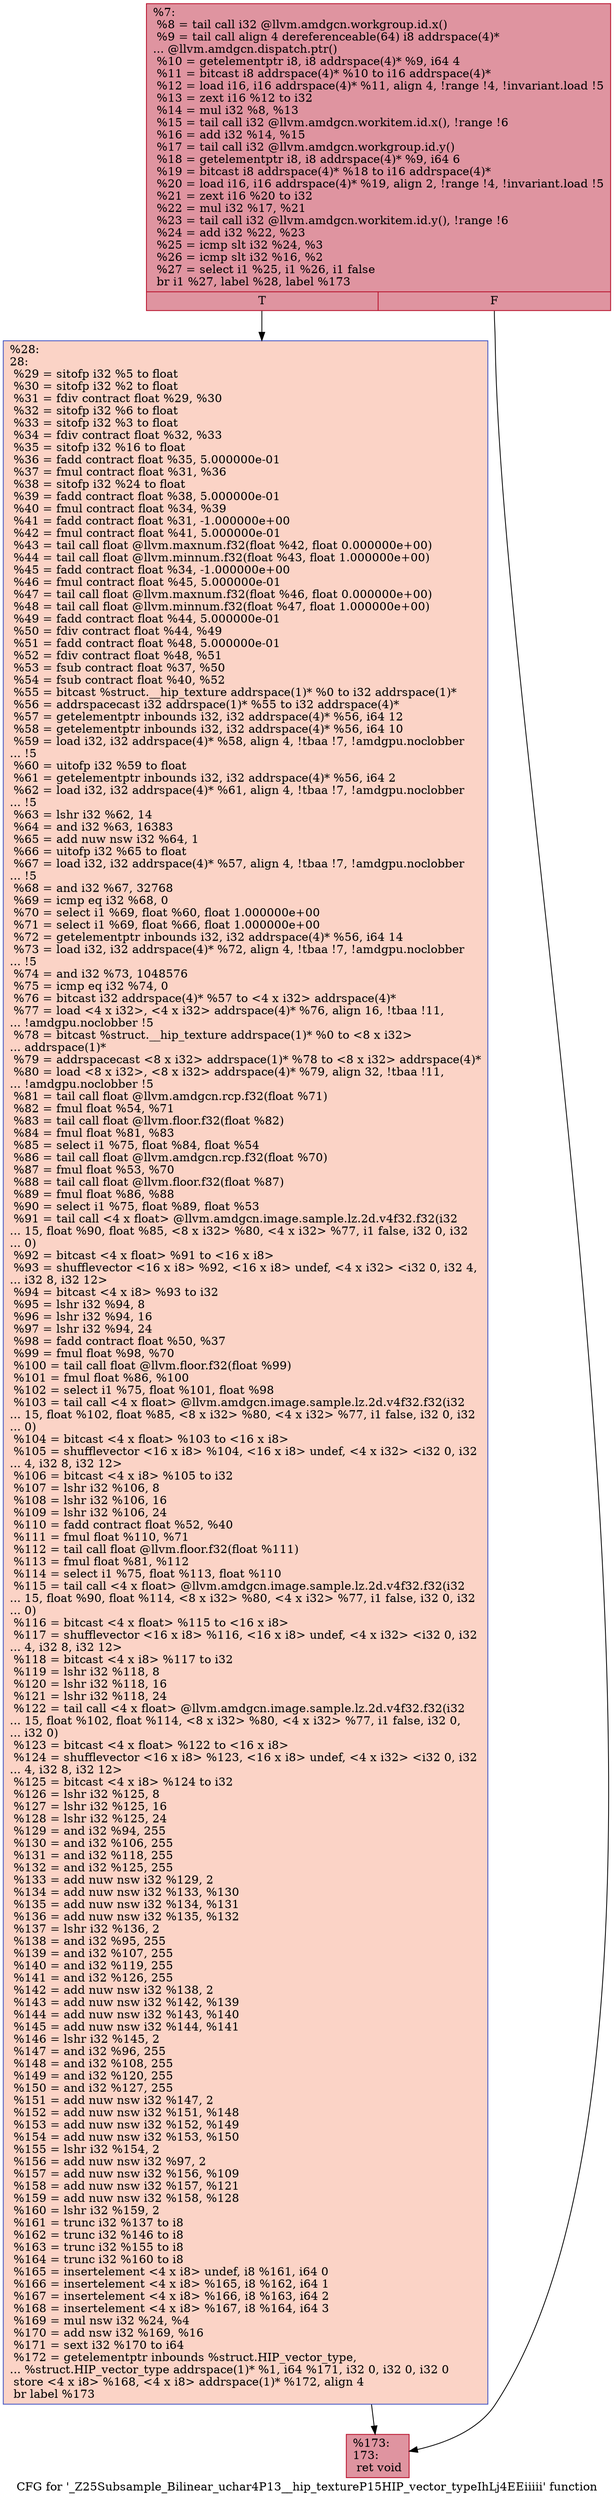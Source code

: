 digraph "CFG for '_Z25Subsample_Bilinear_uchar4P13__hip_textureP15HIP_vector_typeIhLj4EEiiiii' function" {
	label="CFG for '_Z25Subsample_Bilinear_uchar4P13__hip_textureP15HIP_vector_typeIhLj4EEiiiii' function";

	Node0x5c60ba0 [shape=record,color="#b70d28ff", style=filled, fillcolor="#b70d2870",label="{%7:\l  %8 = tail call i32 @llvm.amdgcn.workgroup.id.x()\l  %9 = tail call align 4 dereferenceable(64) i8 addrspace(4)*\l... @llvm.amdgcn.dispatch.ptr()\l  %10 = getelementptr i8, i8 addrspace(4)* %9, i64 4\l  %11 = bitcast i8 addrspace(4)* %10 to i16 addrspace(4)*\l  %12 = load i16, i16 addrspace(4)* %11, align 4, !range !4, !invariant.load !5\l  %13 = zext i16 %12 to i32\l  %14 = mul i32 %8, %13\l  %15 = tail call i32 @llvm.amdgcn.workitem.id.x(), !range !6\l  %16 = add i32 %14, %15\l  %17 = tail call i32 @llvm.amdgcn.workgroup.id.y()\l  %18 = getelementptr i8, i8 addrspace(4)* %9, i64 6\l  %19 = bitcast i8 addrspace(4)* %18 to i16 addrspace(4)*\l  %20 = load i16, i16 addrspace(4)* %19, align 2, !range !4, !invariant.load !5\l  %21 = zext i16 %20 to i32\l  %22 = mul i32 %17, %21\l  %23 = tail call i32 @llvm.amdgcn.workitem.id.y(), !range !6\l  %24 = add i32 %22, %23\l  %25 = icmp slt i32 %24, %3\l  %26 = icmp slt i32 %16, %2\l  %27 = select i1 %25, i1 %26, i1 false\l  br i1 %27, label %28, label %173\l|{<s0>T|<s1>F}}"];
	Node0x5c60ba0:s0 -> Node0x5c64590;
	Node0x5c60ba0:s1 -> Node0x5c64620;
	Node0x5c64590 [shape=record,color="#3d50c3ff", style=filled, fillcolor="#f59c7d70",label="{%28:\l28:                                               \l  %29 = sitofp i32 %5 to float\l  %30 = sitofp i32 %2 to float\l  %31 = fdiv contract float %29, %30\l  %32 = sitofp i32 %6 to float\l  %33 = sitofp i32 %3 to float\l  %34 = fdiv contract float %32, %33\l  %35 = sitofp i32 %16 to float\l  %36 = fadd contract float %35, 5.000000e-01\l  %37 = fmul contract float %31, %36\l  %38 = sitofp i32 %24 to float\l  %39 = fadd contract float %38, 5.000000e-01\l  %40 = fmul contract float %34, %39\l  %41 = fadd contract float %31, -1.000000e+00\l  %42 = fmul contract float %41, 5.000000e-01\l  %43 = tail call float @llvm.maxnum.f32(float %42, float 0.000000e+00)\l  %44 = tail call float @llvm.minnum.f32(float %43, float 1.000000e+00)\l  %45 = fadd contract float %34, -1.000000e+00\l  %46 = fmul contract float %45, 5.000000e-01\l  %47 = tail call float @llvm.maxnum.f32(float %46, float 0.000000e+00)\l  %48 = tail call float @llvm.minnum.f32(float %47, float 1.000000e+00)\l  %49 = fadd contract float %44, 5.000000e-01\l  %50 = fdiv contract float %44, %49\l  %51 = fadd contract float %48, 5.000000e-01\l  %52 = fdiv contract float %48, %51\l  %53 = fsub contract float %37, %50\l  %54 = fsub contract float %40, %52\l  %55 = bitcast %struct.__hip_texture addrspace(1)* %0 to i32 addrspace(1)*\l  %56 = addrspacecast i32 addrspace(1)* %55 to i32 addrspace(4)*\l  %57 = getelementptr inbounds i32, i32 addrspace(4)* %56, i64 12\l  %58 = getelementptr inbounds i32, i32 addrspace(4)* %56, i64 10\l  %59 = load i32, i32 addrspace(4)* %58, align 4, !tbaa !7, !amdgpu.noclobber\l... !5\l  %60 = uitofp i32 %59 to float\l  %61 = getelementptr inbounds i32, i32 addrspace(4)* %56, i64 2\l  %62 = load i32, i32 addrspace(4)* %61, align 4, !tbaa !7, !amdgpu.noclobber\l... !5\l  %63 = lshr i32 %62, 14\l  %64 = and i32 %63, 16383\l  %65 = add nuw nsw i32 %64, 1\l  %66 = uitofp i32 %65 to float\l  %67 = load i32, i32 addrspace(4)* %57, align 4, !tbaa !7, !amdgpu.noclobber\l... !5\l  %68 = and i32 %67, 32768\l  %69 = icmp eq i32 %68, 0\l  %70 = select i1 %69, float %60, float 1.000000e+00\l  %71 = select i1 %69, float %66, float 1.000000e+00\l  %72 = getelementptr inbounds i32, i32 addrspace(4)* %56, i64 14\l  %73 = load i32, i32 addrspace(4)* %72, align 4, !tbaa !7, !amdgpu.noclobber\l... !5\l  %74 = and i32 %73, 1048576\l  %75 = icmp eq i32 %74, 0\l  %76 = bitcast i32 addrspace(4)* %57 to \<4 x i32\> addrspace(4)*\l  %77 = load \<4 x i32\>, \<4 x i32\> addrspace(4)* %76, align 16, !tbaa !11,\l... !amdgpu.noclobber !5\l  %78 = bitcast %struct.__hip_texture addrspace(1)* %0 to \<8 x i32\>\l... addrspace(1)*\l  %79 = addrspacecast \<8 x i32\> addrspace(1)* %78 to \<8 x i32\> addrspace(4)*\l  %80 = load \<8 x i32\>, \<8 x i32\> addrspace(4)* %79, align 32, !tbaa !11,\l... !amdgpu.noclobber !5\l  %81 = tail call float @llvm.amdgcn.rcp.f32(float %71)\l  %82 = fmul float %54, %71\l  %83 = tail call float @llvm.floor.f32(float %82)\l  %84 = fmul float %81, %83\l  %85 = select i1 %75, float %84, float %54\l  %86 = tail call float @llvm.amdgcn.rcp.f32(float %70)\l  %87 = fmul float %53, %70\l  %88 = tail call float @llvm.floor.f32(float %87)\l  %89 = fmul float %86, %88\l  %90 = select i1 %75, float %89, float %53\l  %91 = tail call \<4 x float\> @llvm.amdgcn.image.sample.lz.2d.v4f32.f32(i32\l... 15, float %90, float %85, \<8 x i32\> %80, \<4 x i32\> %77, i1 false, i32 0, i32\l... 0)\l  %92 = bitcast \<4 x float\> %91 to \<16 x i8\>\l  %93 = shufflevector \<16 x i8\> %92, \<16 x i8\> undef, \<4 x i32\> \<i32 0, i32 4,\l... i32 8, i32 12\>\l  %94 = bitcast \<4 x i8\> %93 to i32\l  %95 = lshr i32 %94, 8\l  %96 = lshr i32 %94, 16\l  %97 = lshr i32 %94, 24\l  %98 = fadd contract float %50, %37\l  %99 = fmul float %98, %70\l  %100 = tail call float @llvm.floor.f32(float %99)\l  %101 = fmul float %86, %100\l  %102 = select i1 %75, float %101, float %98\l  %103 = tail call \<4 x float\> @llvm.amdgcn.image.sample.lz.2d.v4f32.f32(i32\l... 15, float %102, float %85, \<8 x i32\> %80, \<4 x i32\> %77, i1 false, i32 0, i32\l... 0)\l  %104 = bitcast \<4 x float\> %103 to \<16 x i8\>\l  %105 = shufflevector \<16 x i8\> %104, \<16 x i8\> undef, \<4 x i32\> \<i32 0, i32\l... 4, i32 8, i32 12\>\l  %106 = bitcast \<4 x i8\> %105 to i32\l  %107 = lshr i32 %106, 8\l  %108 = lshr i32 %106, 16\l  %109 = lshr i32 %106, 24\l  %110 = fadd contract float %52, %40\l  %111 = fmul float %110, %71\l  %112 = tail call float @llvm.floor.f32(float %111)\l  %113 = fmul float %81, %112\l  %114 = select i1 %75, float %113, float %110\l  %115 = tail call \<4 x float\> @llvm.amdgcn.image.sample.lz.2d.v4f32.f32(i32\l... 15, float %90, float %114, \<8 x i32\> %80, \<4 x i32\> %77, i1 false, i32 0, i32\l... 0)\l  %116 = bitcast \<4 x float\> %115 to \<16 x i8\>\l  %117 = shufflevector \<16 x i8\> %116, \<16 x i8\> undef, \<4 x i32\> \<i32 0, i32\l... 4, i32 8, i32 12\>\l  %118 = bitcast \<4 x i8\> %117 to i32\l  %119 = lshr i32 %118, 8\l  %120 = lshr i32 %118, 16\l  %121 = lshr i32 %118, 24\l  %122 = tail call \<4 x float\> @llvm.amdgcn.image.sample.lz.2d.v4f32.f32(i32\l... 15, float %102, float %114, \<8 x i32\> %80, \<4 x i32\> %77, i1 false, i32 0,\l... i32 0)\l  %123 = bitcast \<4 x float\> %122 to \<16 x i8\>\l  %124 = shufflevector \<16 x i8\> %123, \<16 x i8\> undef, \<4 x i32\> \<i32 0, i32\l... 4, i32 8, i32 12\>\l  %125 = bitcast \<4 x i8\> %124 to i32\l  %126 = lshr i32 %125, 8\l  %127 = lshr i32 %125, 16\l  %128 = lshr i32 %125, 24\l  %129 = and i32 %94, 255\l  %130 = and i32 %106, 255\l  %131 = and i32 %118, 255\l  %132 = and i32 %125, 255\l  %133 = add nuw nsw i32 %129, 2\l  %134 = add nuw nsw i32 %133, %130\l  %135 = add nuw nsw i32 %134, %131\l  %136 = add nuw nsw i32 %135, %132\l  %137 = lshr i32 %136, 2\l  %138 = and i32 %95, 255\l  %139 = and i32 %107, 255\l  %140 = and i32 %119, 255\l  %141 = and i32 %126, 255\l  %142 = add nuw nsw i32 %138, 2\l  %143 = add nuw nsw i32 %142, %139\l  %144 = add nuw nsw i32 %143, %140\l  %145 = add nuw nsw i32 %144, %141\l  %146 = lshr i32 %145, 2\l  %147 = and i32 %96, 255\l  %148 = and i32 %108, 255\l  %149 = and i32 %120, 255\l  %150 = and i32 %127, 255\l  %151 = add nuw nsw i32 %147, 2\l  %152 = add nuw nsw i32 %151, %148\l  %153 = add nuw nsw i32 %152, %149\l  %154 = add nuw nsw i32 %153, %150\l  %155 = lshr i32 %154, 2\l  %156 = add nuw nsw i32 %97, 2\l  %157 = add nuw nsw i32 %156, %109\l  %158 = add nuw nsw i32 %157, %121\l  %159 = add nuw nsw i32 %158, %128\l  %160 = lshr i32 %159, 2\l  %161 = trunc i32 %137 to i8\l  %162 = trunc i32 %146 to i8\l  %163 = trunc i32 %155 to i8\l  %164 = trunc i32 %160 to i8\l  %165 = insertelement \<4 x i8\> undef, i8 %161, i64 0\l  %166 = insertelement \<4 x i8\> %165, i8 %162, i64 1\l  %167 = insertelement \<4 x i8\> %166, i8 %163, i64 2\l  %168 = insertelement \<4 x i8\> %167, i8 %164, i64 3\l  %169 = mul nsw i32 %24, %4\l  %170 = add nsw i32 %169, %16\l  %171 = sext i32 %170 to i64\l  %172 = getelementptr inbounds %struct.HIP_vector_type,\l... %struct.HIP_vector_type addrspace(1)* %1, i64 %171, i32 0, i32 0, i32 0\l  store \<4 x i8\> %168, \<4 x i8\> addrspace(1)* %172, align 4\l  br label %173\l}"];
	Node0x5c64590 -> Node0x5c64620;
	Node0x5c64620 [shape=record,color="#b70d28ff", style=filled, fillcolor="#b70d2870",label="{%173:\l173:                                              \l  ret void\l}"];
}
